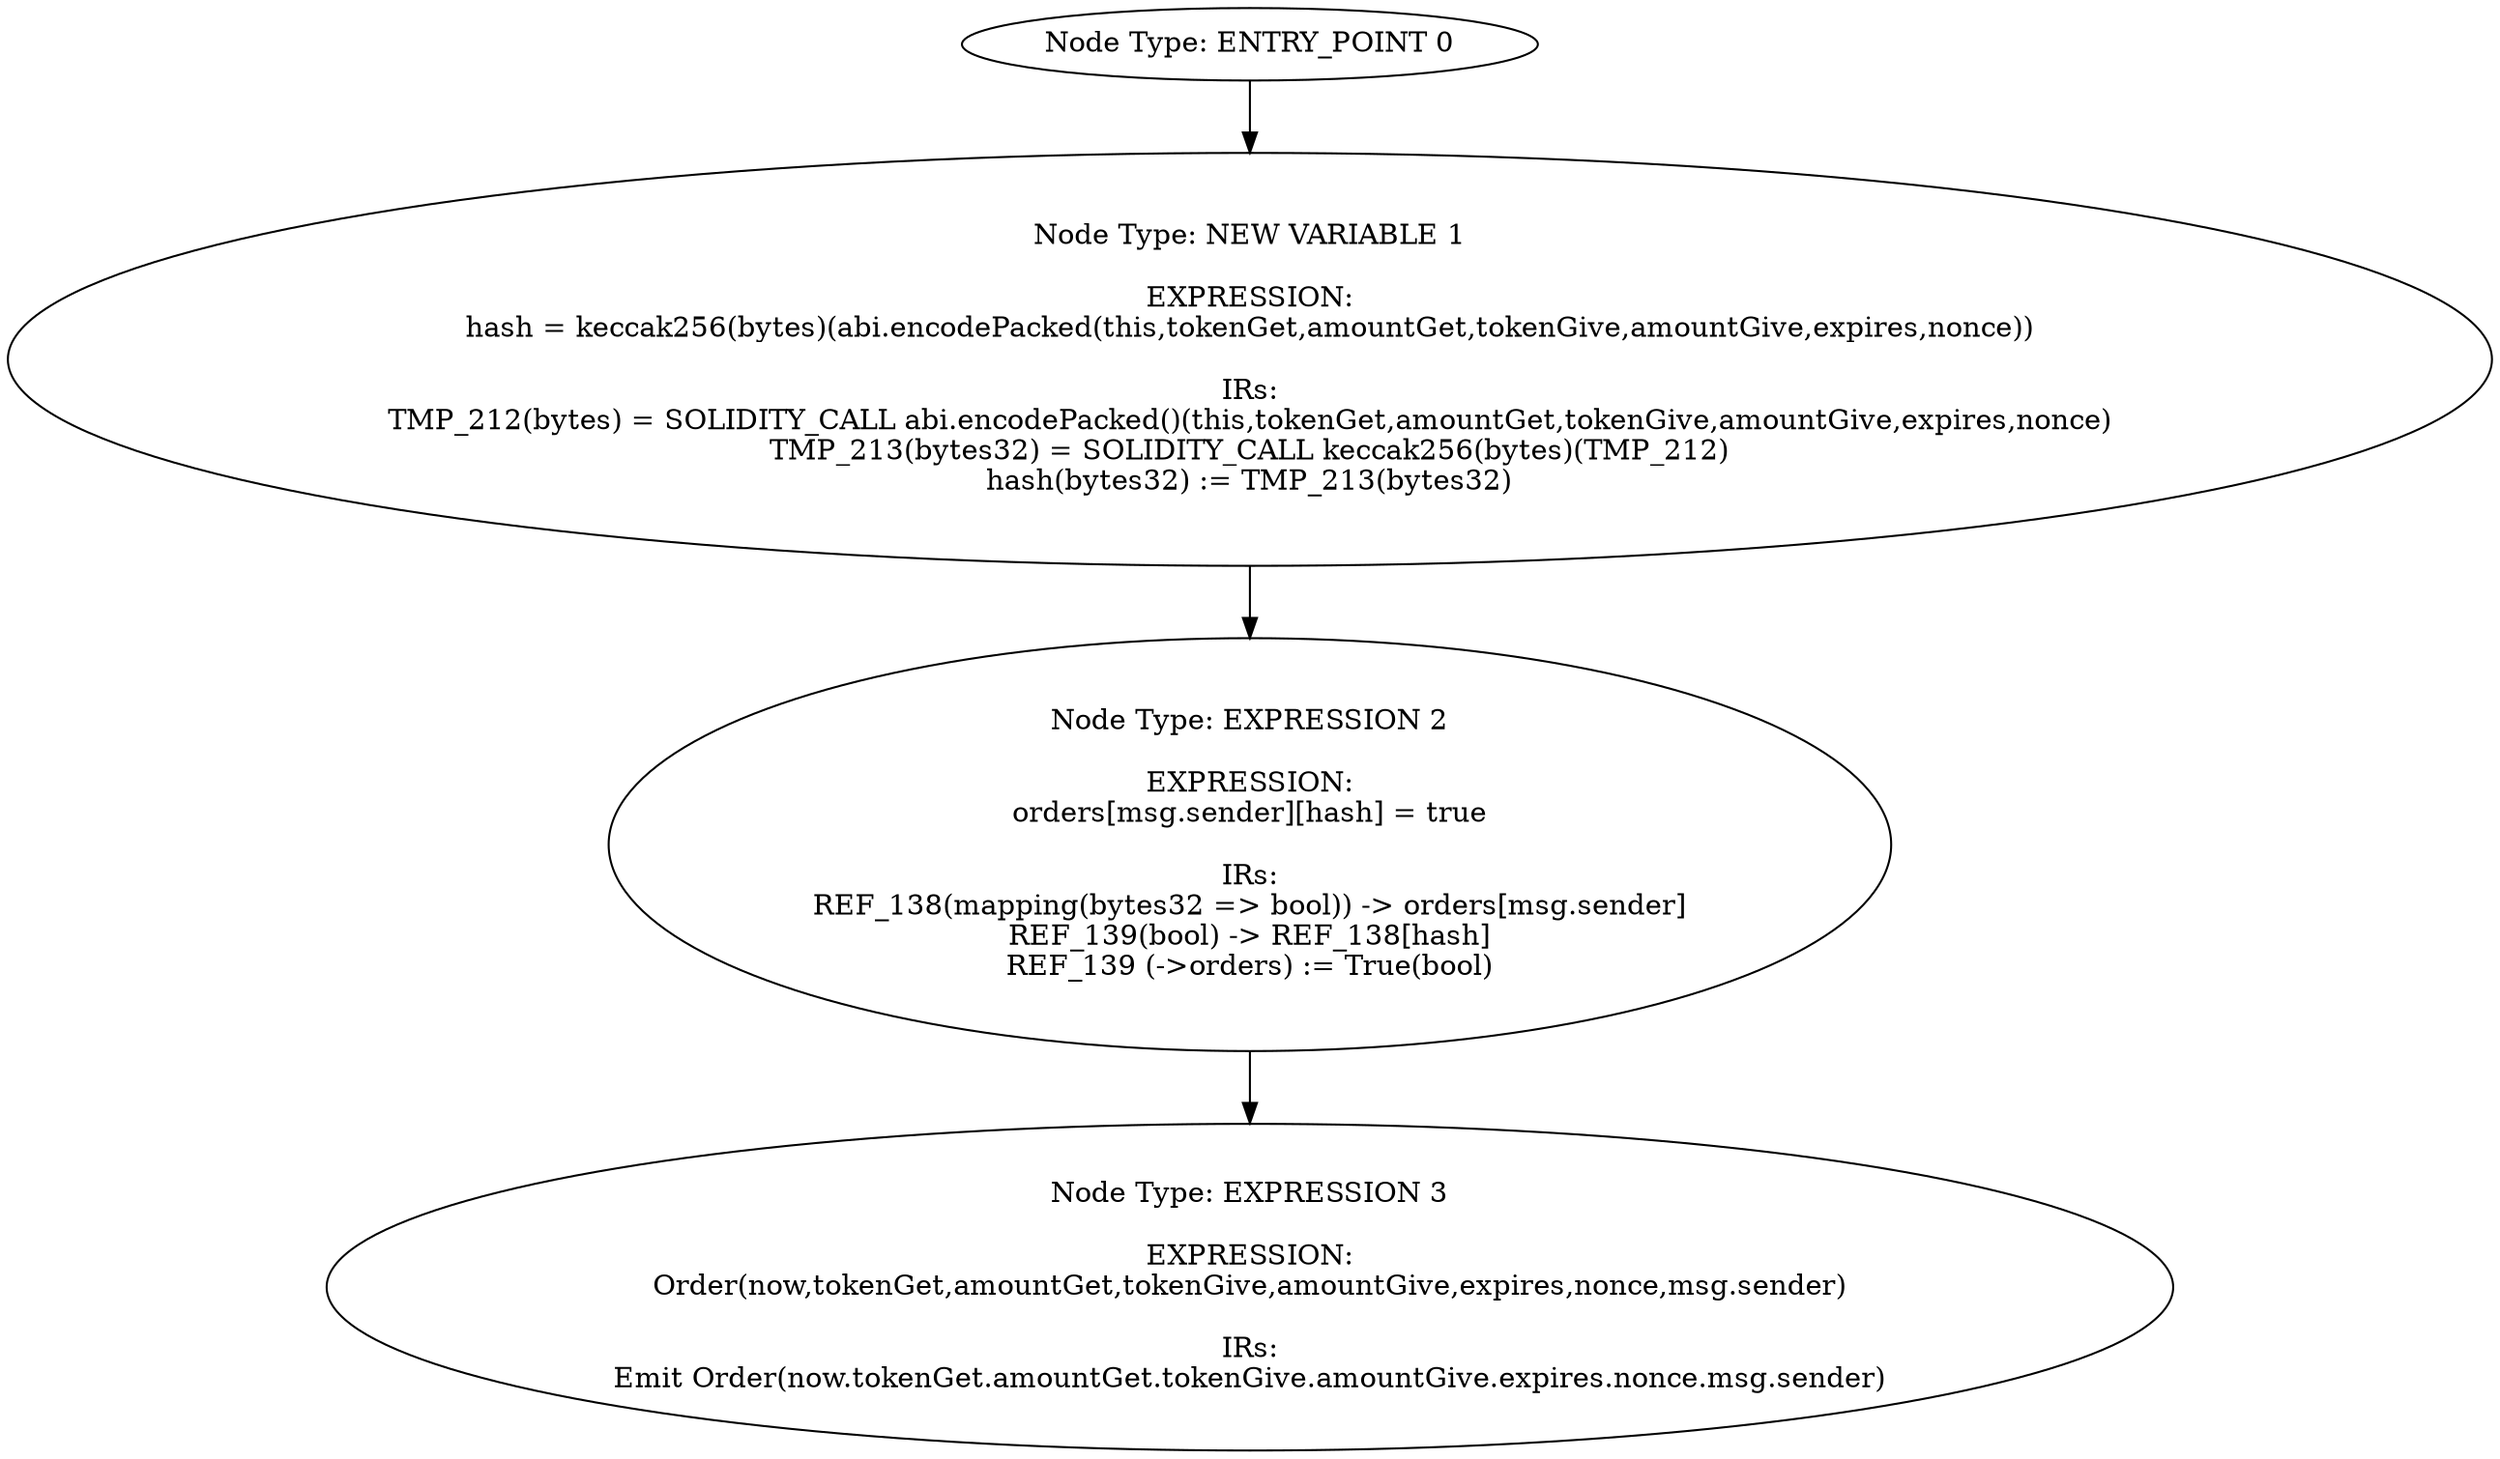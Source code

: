 digraph{
0[label="Node Type: ENTRY_POINT 0
"];
0->1;
1[label="Node Type: NEW VARIABLE 1

EXPRESSION:
hash = keccak256(bytes)(abi.encodePacked(this,tokenGet,amountGet,tokenGive,amountGive,expires,nonce))

IRs:
TMP_212(bytes) = SOLIDITY_CALL abi.encodePacked()(this,tokenGet,amountGet,tokenGive,amountGive,expires,nonce)
TMP_213(bytes32) = SOLIDITY_CALL keccak256(bytes)(TMP_212)
hash(bytes32) := TMP_213(bytes32)"];
1->2;
2[label="Node Type: EXPRESSION 2

EXPRESSION:
orders[msg.sender][hash] = true

IRs:
REF_138(mapping(bytes32 => bool)) -> orders[msg.sender]
REF_139(bool) -> REF_138[hash]
REF_139 (->orders) := True(bool)"];
2->3;
3[label="Node Type: EXPRESSION 3

EXPRESSION:
Order(now,tokenGet,amountGet,tokenGive,amountGive,expires,nonce,msg.sender)

IRs:
Emit Order(now.tokenGet.amountGet.tokenGive.amountGive.expires.nonce.msg.sender)"];
}
